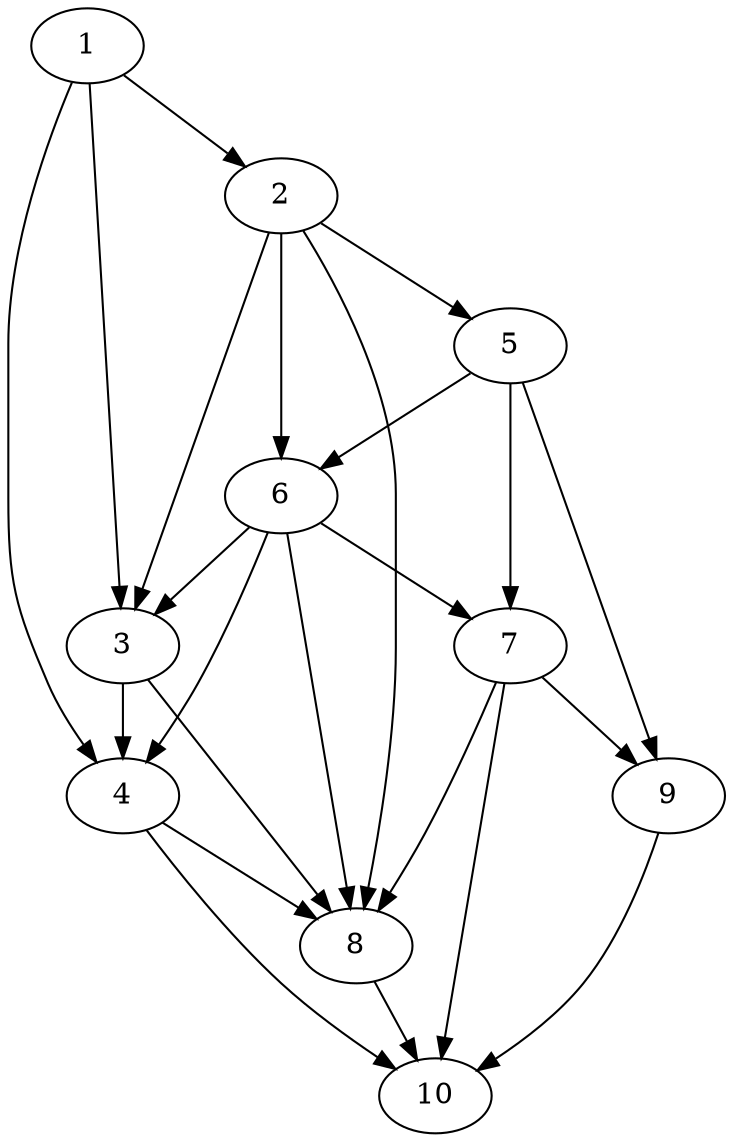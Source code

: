 digraph grasd{
	1;
	2;
	3;
	4;
	5;
	6;
	7;
	8;
	9;
	10;
	1 -> 2;
	1 -> 3;
	1 -> 4;
	2 -> 3;
	2 -> 5;
	2 -> 6;
	2 -> 8;
	3 -> 4;
	6 -> 3;
	3 -> 8;
	6 -> 4;
	4 -> 8;
	4 -> 10;
	5 -> 6;
	5 -> 7;
	5 -> 9;
	6 -> 7;
	6 -> 8;
	7 -> 8;
	7 -> 9;
	7 -> 10;
	8 -> 10;
	9 -> 10;
}